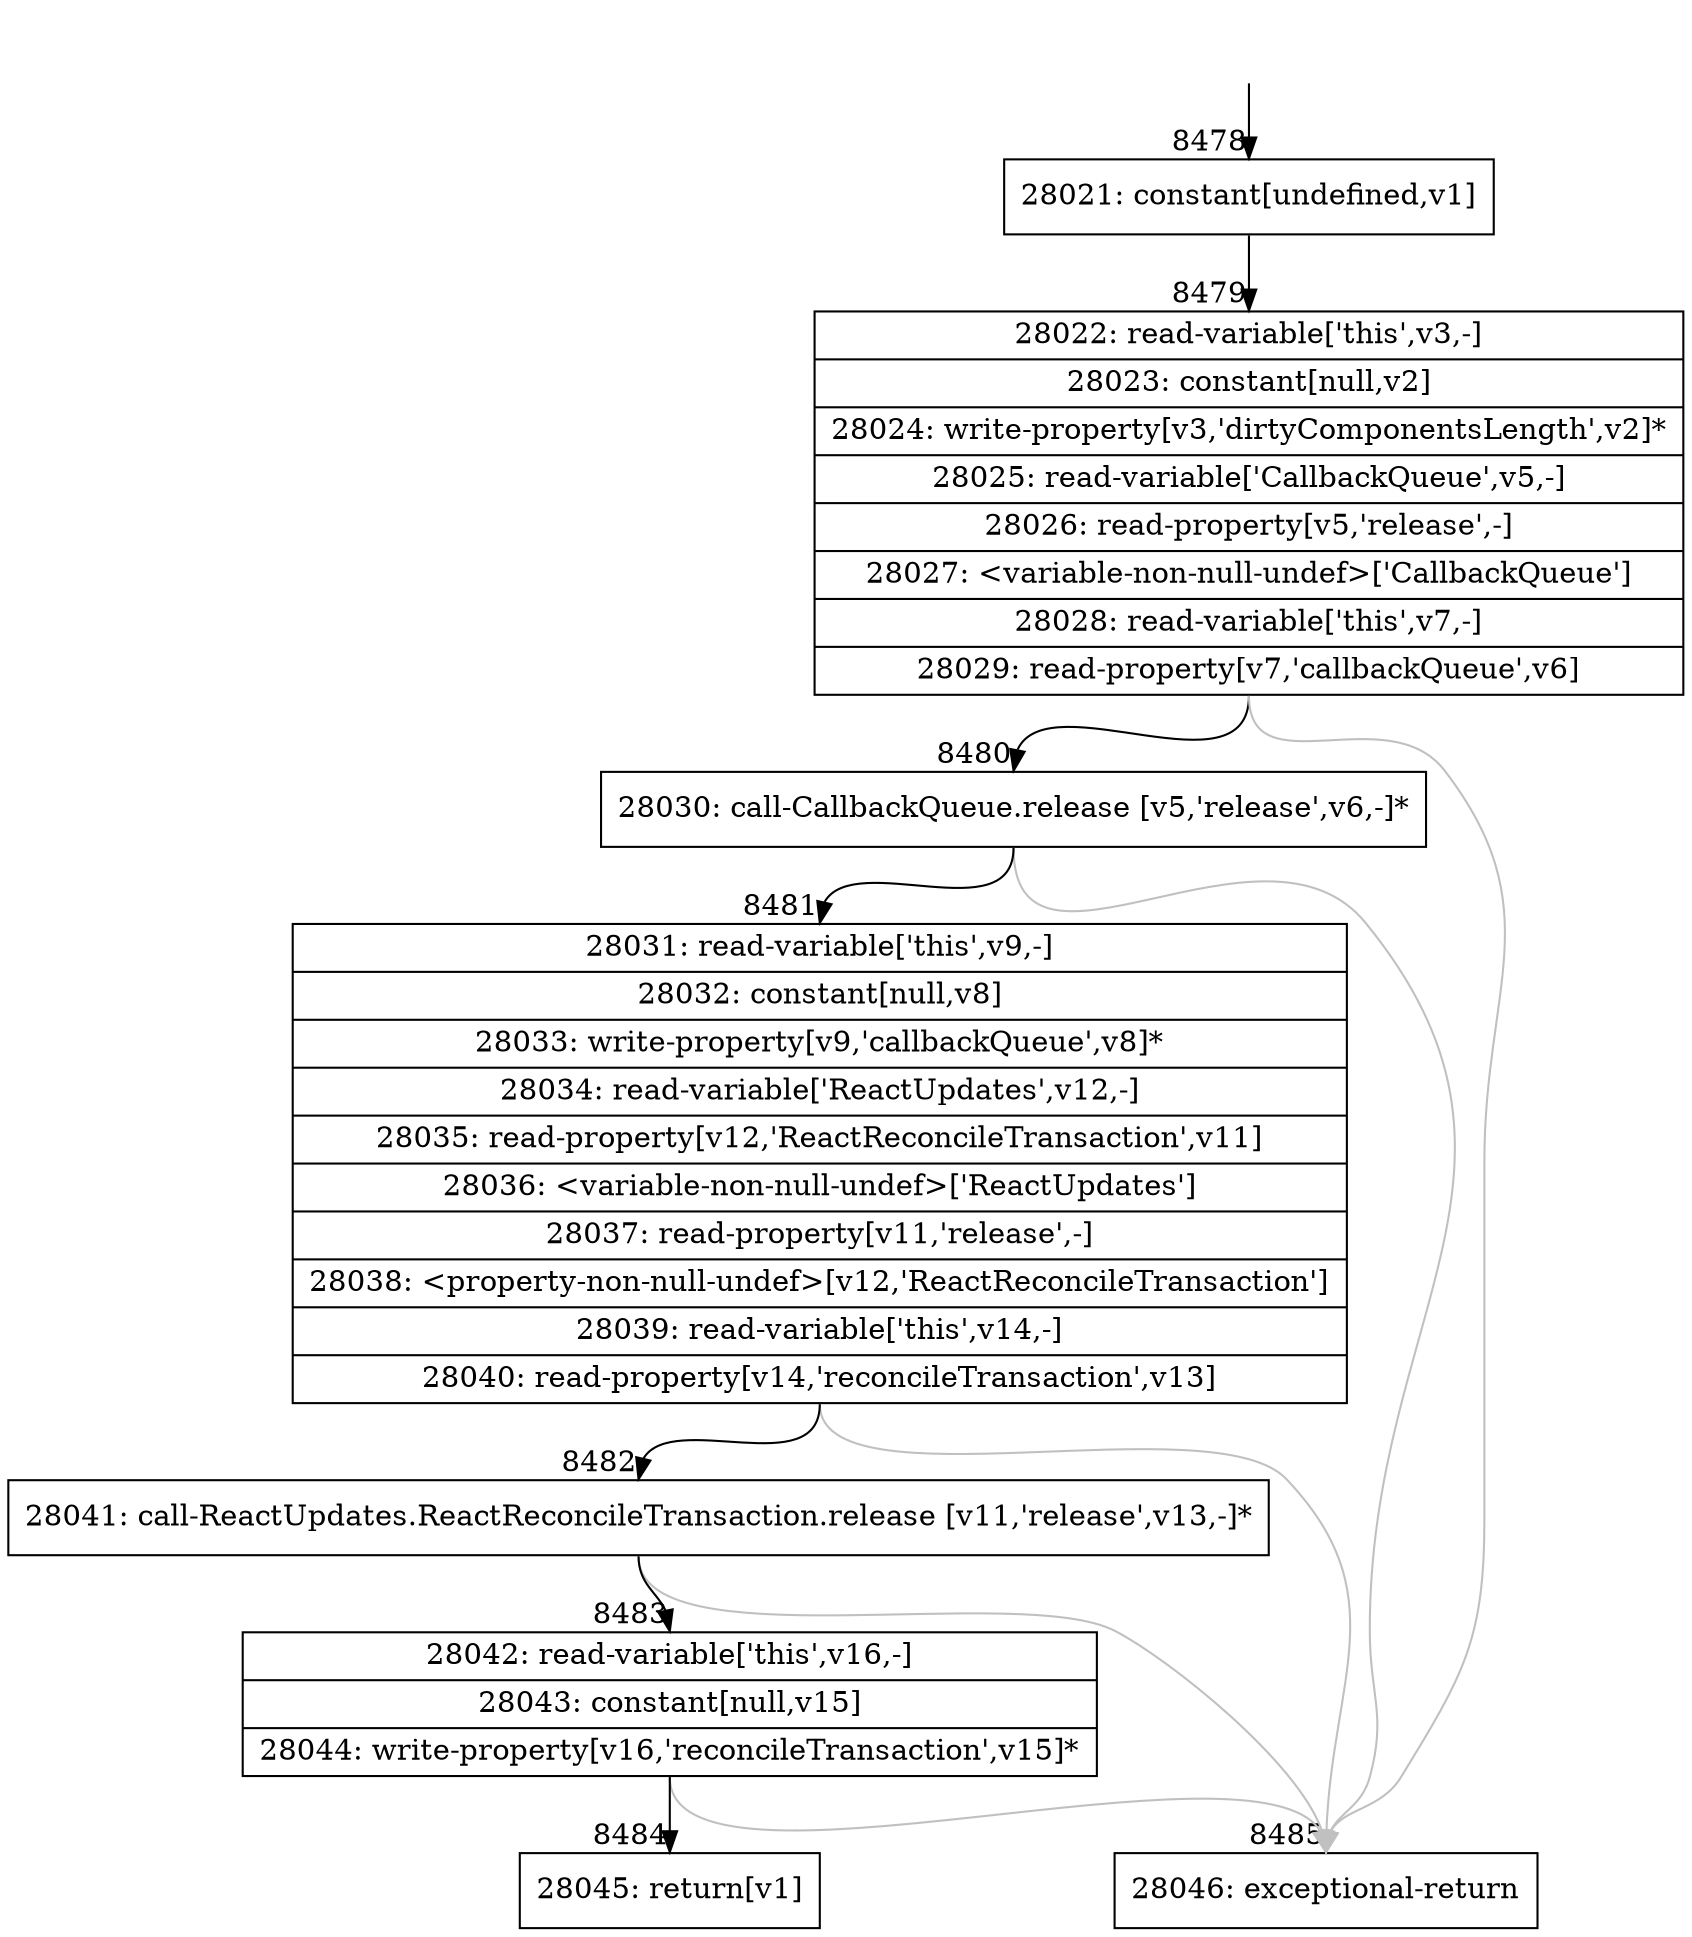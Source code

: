 digraph {
rankdir="TD"
BB_entry626[shape=none,label=""];
BB_entry626 -> BB8478 [tailport=s, headport=n, headlabel="    8478"]
BB8478 [shape=record label="{28021: constant[undefined,v1]}" ] 
BB8478 -> BB8479 [tailport=s, headport=n, headlabel="      8479"]
BB8479 [shape=record label="{28022: read-variable['this',v3,-]|28023: constant[null,v2]|28024: write-property[v3,'dirtyComponentsLength',v2]*|28025: read-variable['CallbackQueue',v5,-]|28026: read-property[v5,'release',-]|28027: \<variable-non-null-undef\>['CallbackQueue']|28028: read-variable['this',v7,-]|28029: read-property[v7,'callbackQueue',v6]}" ] 
BB8479 -> BB8480 [tailport=s, headport=n, headlabel="      8480"]
BB8479 -> BB8485 [tailport=s, headport=n, color=gray, headlabel="      8485"]
BB8480 [shape=record label="{28030: call-CallbackQueue.release [v5,'release',v6,-]*}" ] 
BB8480 -> BB8481 [tailport=s, headport=n, headlabel="      8481"]
BB8480 -> BB8485 [tailport=s, headport=n, color=gray]
BB8481 [shape=record label="{28031: read-variable['this',v9,-]|28032: constant[null,v8]|28033: write-property[v9,'callbackQueue',v8]*|28034: read-variable['ReactUpdates',v12,-]|28035: read-property[v12,'ReactReconcileTransaction',v11]|28036: \<variable-non-null-undef\>['ReactUpdates']|28037: read-property[v11,'release',-]|28038: \<property-non-null-undef\>[v12,'ReactReconcileTransaction']|28039: read-variable['this',v14,-]|28040: read-property[v14,'reconcileTransaction',v13]}" ] 
BB8481 -> BB8482 [tailport=s, headport=n, headlabel="      8482"]
BB8481 -> BB8485 [tailport=s, headport=n, color=gray]
BB8482 [shape=record label="{28041: call-ReactUpdates.ReactReconcileTransaction.release [v11,'release',v13,-]*}" ] 
BB8482 -> BB8483 [tailport=s, headport=n, headlabel="      8483"]
BB8482 -> BB8485 [tailport=s, headport=n, color=gray]
BB8483 [shape=record label="{28042: read-variable['this',v16,-]|28043: constant[null,v15]|28044: write-property[v16,'reconcileTransaction',v15]*}" ] 
BB8483 -> BB8484 [tailport=s, headport=n, headlabel="      8484"]
BB8483 -> BB8485 [tailport=s, headport=n, color=gray]
BB8484 [shape=record label="{28045: return[v1]}" ] 
BB8485 [shape=record label="{28046: exceptional-return}" ] 
//#$~ 14857
}
